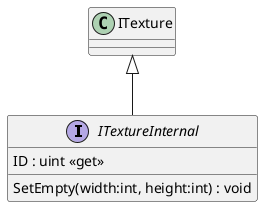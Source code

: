 @startuml
interface ITextureInternal {
    ID : uint <<get>>
    SetEmpty(width:int, height:int) : void
}
ITexture <|-- ITextureInternal
@enduml
